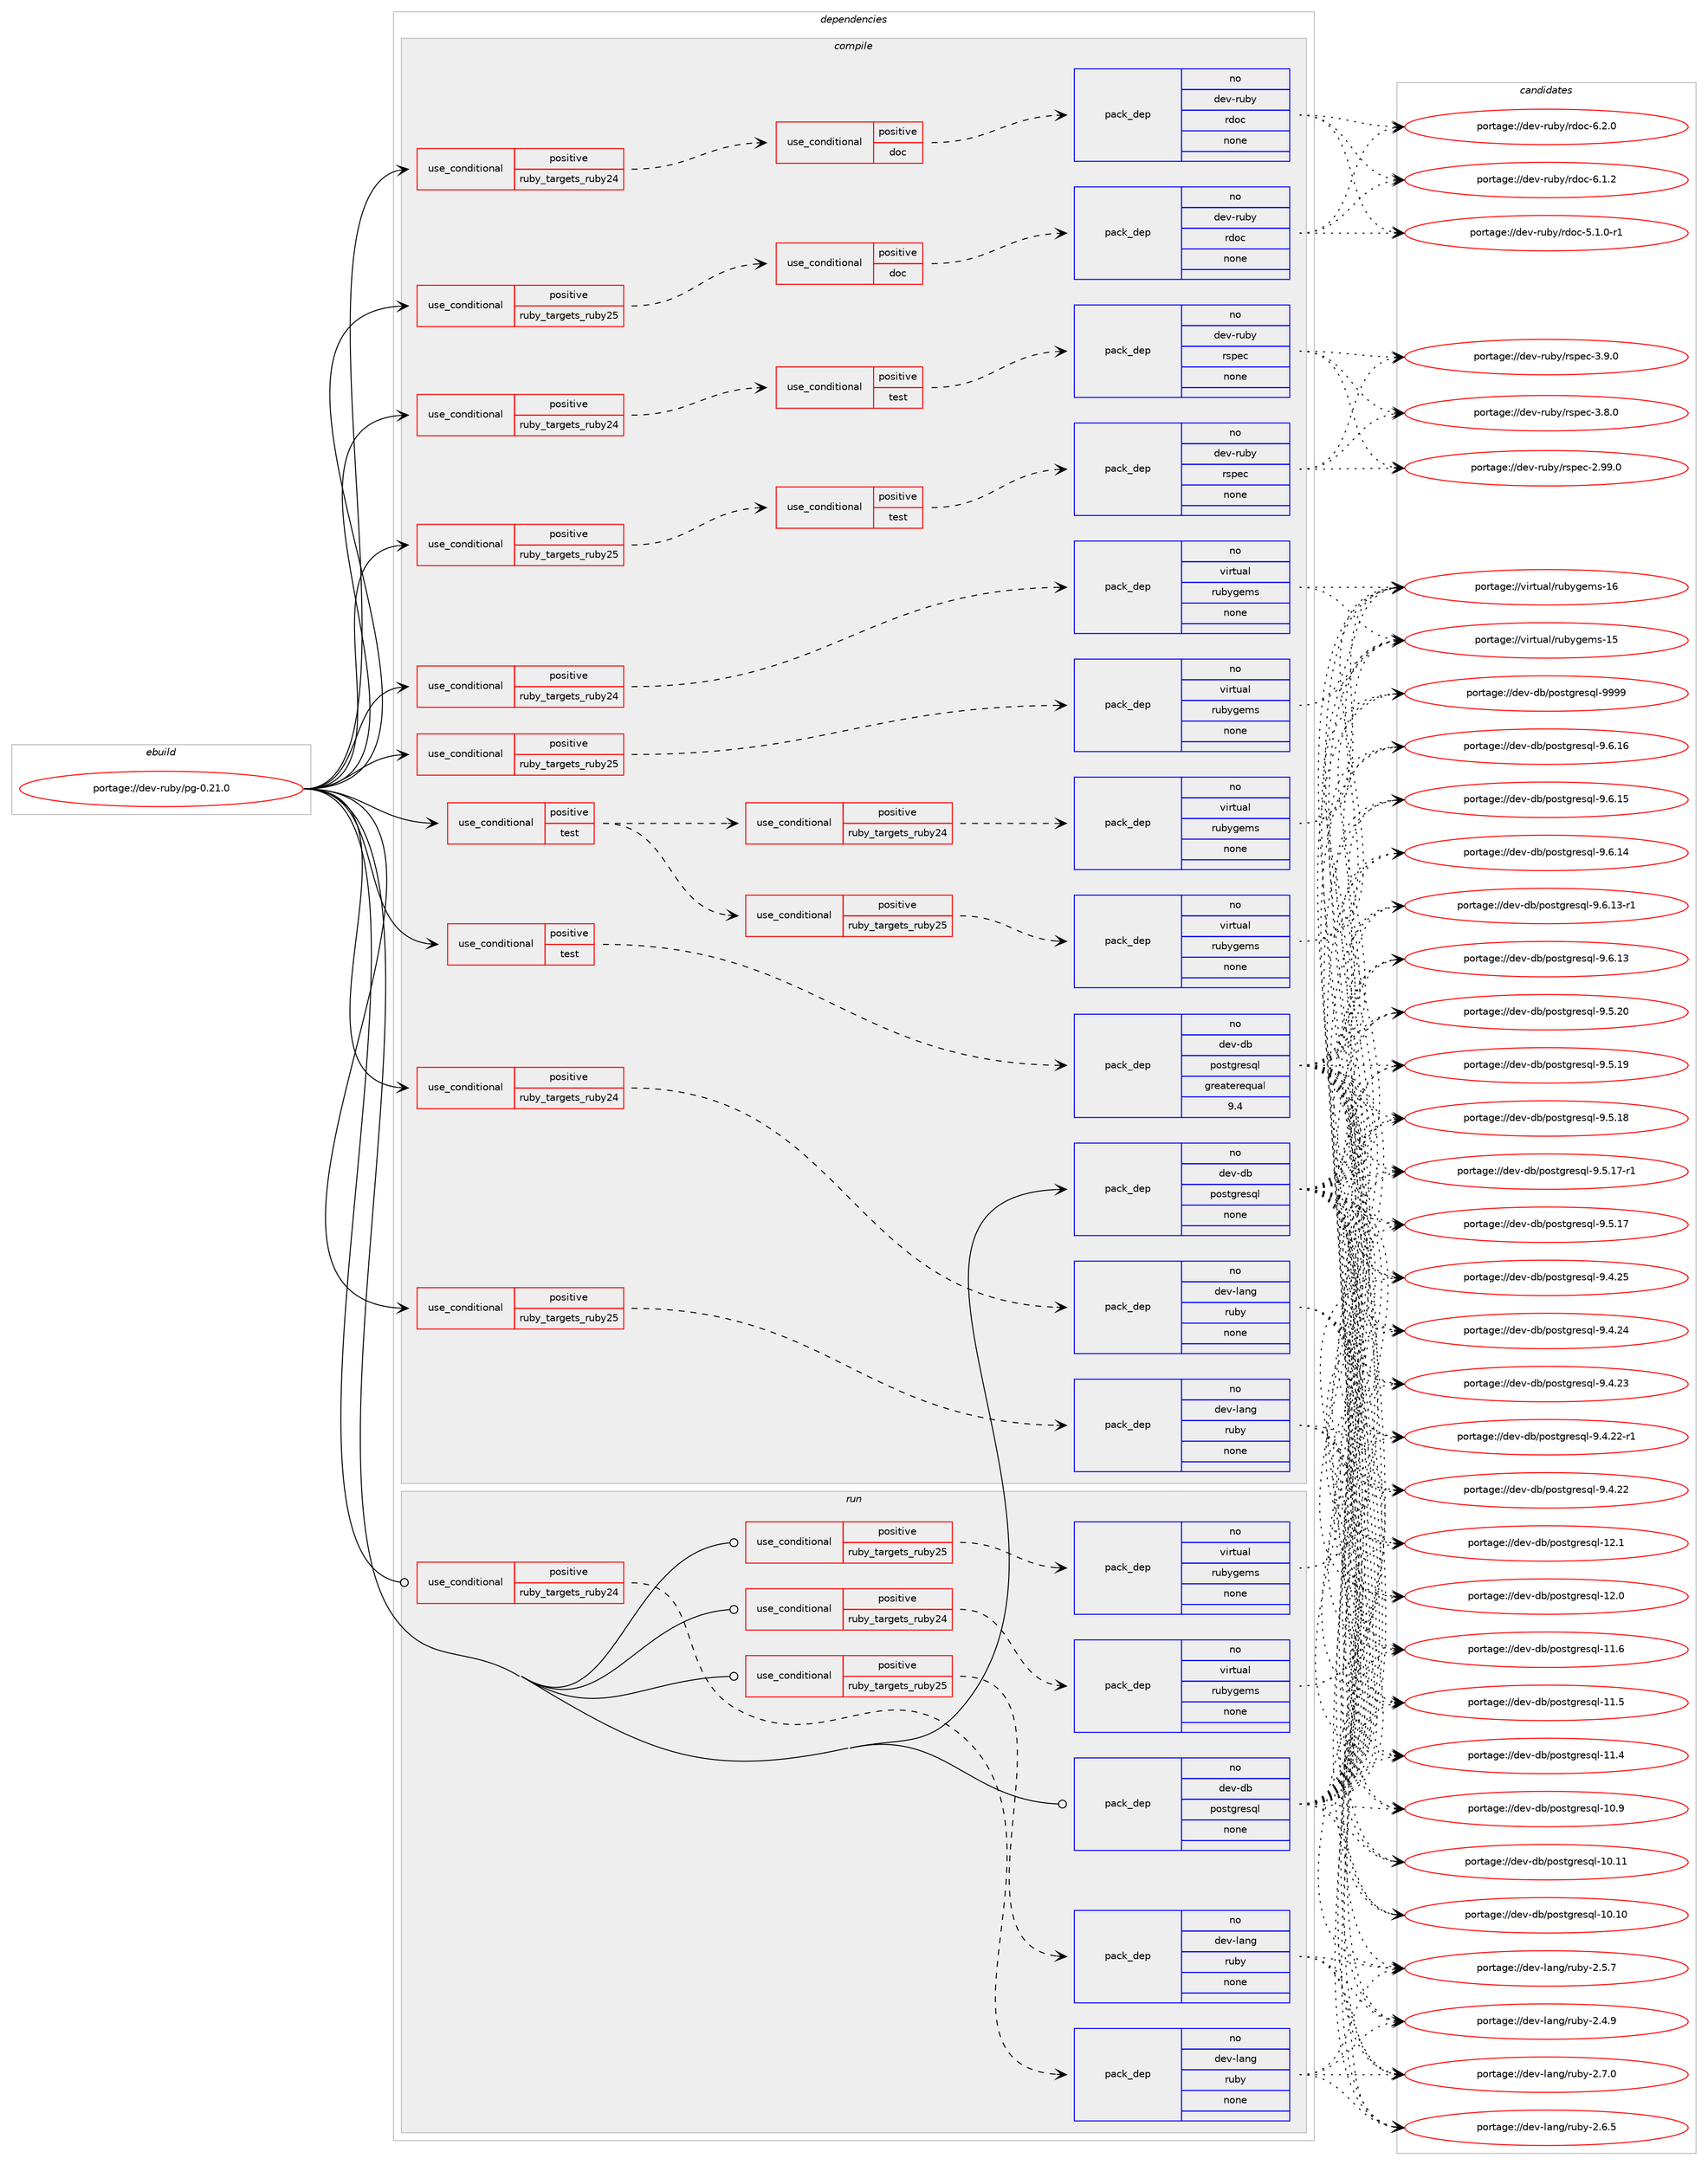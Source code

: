digraph prolog {

# *************
# Graph options
# *************

newrank=true;
concentrate=true;
compound=true;
graph [rankdir=LR,fontname=Helvetica,fontsize=10,ranksep=1.5];#, ranksep=2.5, nodesep=0.2];
edge  [arrowhead=vee];
node  [fontname=Helvetica,fontsize=10];

# **********
# The ebuild
# **********

subgraph cluster_leftcol {
color=gray;
rank=same;
label=<<i>ebuild</i>>;
id [label="portage://dev-ruby/pg-0.21.0", color=red, width=4, href="../dev-ruby/pg-0.21.0.svg"];
}

# ****************
# The dependencies
# ****************

subgraph cluster_midcol {
color=gray;
label=<<i>dependencies</i>>;
subgraph cluster_compile {
fillcolor="#eeeeee";
style=filled;
label=<<i>compile</i>>;
subgraph cond78578 {
dependency339130 [label=<<TABLE BORDER="0" CELLBORDER="1" CELLSPACING="0" CELLPADDING="4"><TR><TD ROWSPAN="3" CELLPADDING="10">use_conditional</TD></TR><TR><TD>positive</TD></TR><TR><TD>ruby_targets_ruby24</TD></TR></TABLE>>, shape=none, color=red];
subgraph cond78579 {
dependency339131 [label=<<TABLE BORDER="0" CELLBORDER="1" CELLSPACING="0" CELLPADDING="4"><TR><TD ROWSPAN="3" CELLPADDING="10">use_conditional</TD></TR><TR><TD>positive</TD></TR><TR><TD>doc</TD></TR></TABLE>>, shape=none, color=red];
subgraph pack255805 {
dependency339132 [label=<<TABLE BORDER="0" CELLBORDER="1" CELLSPACING="0" CELLPADDING="4" WIDTH="220"><TR><TD ROWSPAN="6" CELLPADDING="30">pack_dep</TD></TR><TR><TD WIDTH="110">no</TD></TR><TR><TD>dev-ruby</TD></TR><TR><TD>rdoc</TD></TR><TR><TD>none</TD></TR><TR><TD></TD></TR></TABLE>>, shape=none, color=blue];
}
dependency339131:e -> dependency339132:w [weight=20,style="dashed",arrowhead="vee"];
}
dependency339130:e -> dependency339131:w [weight=20,style="dashed",arrowhead="vee"];
}
id:e -> dependency339130:w [weight=20,style="solid",arrowhead="vee"];
subgraph cond78580 {
dependency339133 [label=<<TABLE BORDER="0" CELLBORDER="1" CELLSPACING="0" CELLPADDING="4"><TR><TD ROWSPAN="3" CELLPADDING="10">use_conditional</TD></TR><TR><TD>positive</TD></TR><TR><TD>ruby_targets_ruby24</TD></TR></TABLE>>, shape=none, color=red];
subgraph cond78581 {
dependency339134 [label=<<TABLE BORDER="0" CELLBORDER="1" CELLSPACING="0" CELLPADDING="4"><TR><TD ROWSPAN="3" CELLPADDING="10">use_conditional</TD></TR><TR><TD>positive</TD></TR><TR><TD>test</TD></TR></TABLE>>, shape=none, color=red];
subgraph pack255806 {
dependency339135 [label=<<TABLE BORDER="0" CELLBORDER="1" CELLSPACING="0" CELLPADDING="4" WIDTH="220"><TR><TD ROWSPAN="6" CELLPADDING="30">pack_dep</TD></TR><TR><TD WIDTH="110">no</TD></TR><TR><TD>dev-ruby</TD></TR><TR><TD>rspec</TD></TR><TR><TD>none</TD></TR><TR><TD></TD></TR></TABLE>>, shape=none, color=blue];
}
dependency339134:e -> dependency339135:w [weight=20,style="dashed",arrowhead="vee"];
}
dependency339133:e -> dependency339134:w [weight=20,style="dashed",arrowhead="vee"];
}
id:e -> dependency339133:w [weight=20,style="solid",arrowhead="vee"];
subgraph cond78582 {
dependency339136 [label=<<TABLE BORDER="0" CELLBORDER="1" CELLSPACING="0" CELLPADDING="4"><TR><TD ROWSPAN="3" CELLPADDING="10">use_conditional</TD></TR><TR><TD>positive</TD></TR><TR><TD>ruby_targets_ruby24</TD></TR></TABLE>>, shape=none, color=red];
subgraph pack255807 {
dependency339137 [label=<<TABLE BORDER="0" CELLBORDER="1" CELLSPACING="0" CELLPADDING="4" WIDTH="220"><TR><TD ROWSPAN="6" CELLPADDING="30">pack_dep</TD></TR><TR><TD WIDTH="110">no</TD></TR><TR><TD>dev-lang</TD></TR><TR><TD>ruby</TD></TR><TR><TD>none</TD></TR><TR><TD></TD></TR></TABLE>>, shape=none, color=blue];
}
dependency339136:e -> dependency339137:w [weight=20,style="dashed",arrowhead="vee"];
}
id:e -> dependency339136:w [weight=20,style="solid",arrowhead="vee"];
subgraph cond78583 {
dependency339138 [label=<<TABLE BORDER="0" CELLBORDER="1" CELLSPACING="0" CELLPADDING="4"><TR><TD ROWSPAN="3" CELLPADDING="10">use_conditional</TD></TR><TR><TD>positive</TD></TR><TR><TD>ruby_targets_ruby24</TD></TR></TABLE>>, shape=none, color=red];
subgraph pack255808 {
dependency339139 [label=<<TABLE BORDER="0" CELLBORDER="1" CELLSPACING="0" CELLPADDING="4" WIDTH="220"><TR><TD ROWSPAN="6" CELLPADDING="30">pack_dep</TD></TR><TR><TD WIDTH="110">no</TD></TR><TR><TD>virtual</TD></TR><TR><TD>rubygems</TD></TR><TR><TD>none</TD></TR><TR><TD></TD></TR></TABLE>>, shape=none, color=blue];
}
dependency339138:e -> dependency339139:w [weight=20,style="dashed",arrowhead="vee"];
}
id:e -> dependency339138:w [weight=20,style="solid",arrowhead="vee"];
subgraph cond78584 {
dependency339140 [label=<<TABLE BORDER="0" CELLBORDER="1" CELLSPACING="0" CELLPADDING="4"><TR><TD ROWSPAN="3" CELLPADDING="10">use_conditional</TD></TR><TR><TD>positive</TD></TR><TR><TD>ruby_targets_ruby25</TD></TR></TABLE>>, shape=none, color=red];
subgraph cond78585 {
dependency339141 [label=<<TABLE BORDER="0" CELLBORDER="1" CELLSPACING="0" CELLPADDING="4"><TR><TD ROWSPAN="3" CELLPADDING="10">use_conditional</TD></TR><TR><TD>positive</TD></TR><TR><TD>doc</TD></TR></TABLE>>, shape=none, color=red];
subgraph pack255809 {
dependency339142 [label=<<TABLE BORDER="0" CELLBORDER="1" CELLSPACING="0" CELLPADDING="4" WIDTH="220"><TR><TD ROWSPAN="6" CELLPADDING="30">pack_dep</TD></TR><TR><TD WIDTH="110">no</TD></TR><TR><TD>dev-ruby</TD></TR><TR><TD>rdoc</TD></TR><TR><TD>none</TD></TR><TR><TD></TD></TR></TABLE>>, shape=none, color=blue];
}
dependency339141:e -> dependency339142:w [weight=20,style="dashed",arrowhead="vee"];
}
dependency339140:e -> dependency339141:w [weight=20,style="dashed",arrowhead="vee"];
}
id:e -> dependency339140:w [weight=20,style="solid",arrowhead="vee"];
subgraph cond78586 {
dependency339143 [label=<<TABLE BORDER="0" CELLBORDER="1" CELLSPACING="0" CELLPADDING="4"><TR><TD ROWSPAN="3" CELLPADDING="10">use_conditional</TD></TR><TR><TD>positive</TD></TR><TR><TD>ruby_targets_ruby25</TD></TR></TABLE>>, shape=none, color=red];
subgraph cond78587 {
dependency339144 [label=<<TABLE BORDER="0" CELLBORDER="1" CELLSPACING="0" CELLPADDING="4"><TR><TD ROWSPAN="3" CELLPADDING="10">use_conditional</TD></TR><TR><TD>positive</TD></TR><TR><TD>test</TD></TR></TABLE>>, shape=none, color=red];
subgraph pack255810 {
dependency339145 [label=<<TABLE BORDER="0" CELLBORDER="1" CELLSPACING="0" CELLPADDING="4" WIDTH="220"><TR><TD ROWSPAN="6" CELLPADDING="30">pack_dep</TD></TR><TR><TD WIDTH="110">no</TD></TR><TR><TD>dev-ruby</TD></TR><TR><TD>rspec</TD></TR><TR><TD>none</TD></TR><TR><TD></TD></TR></TABLE>>, shape=none, color=blue];
}
dependency339144:e -> dependency339145:w [weight=20,style="dashed",arrowhead="vee"];
}
dependency339143:e -> dependency339144:w [weight=20,style="dashed",arrowhead="vee"];
}
id:e -> dependency339143:w [weight=20,style="solid",arrowhead="vee"];
subgraph cond78588 {
dependency339146 [label=<<TABLE BORDER="0" CELLBORDER="1" CELLSPACING="0" CELLPADDING="4"><TR><TD ROWSPAN="3" CELLPADDING="10">use_conditional</TD></TR><TR><TD>positive</TD></TR><TR><TD>ruby_targets_ruby25</TD></TR></TABLE>>, shape=none, color=red];
subgraph pack255811 {
dependency339147 [label=<<TABLE BORDER="0" CELLBORDER="1" CELLSPACING="0" CELLPADDING="4" WIDTH="220"><TR><TD ROWSPAN="6" CELLPADDING="30">pack_dep</TD></TR><TR><TD WIDTH="110">no</TD></TR><TR><TD>dev-lang</TD></TR><TR><TD>ruby</TD></TR><TR><TD>none</TD></TR><TR><TD></TD></TR></TABLE>>, shape=none, color=blue];
}
dependency339146:e -> dependency339147:w [weight=20,style="dashed",arrowhead="vee"];
}
id:e -> dependency339146:w [weight=20,style="solid",arrowhead="vee"];
subgraph cond78589 {
dependency339148 [label=<<TABLE BORDER="0" CELLBORDER="1" CELLSPACING="0" CELLPADDING="4"><TR><TD ROWSPAN="3" CELLPADDING="10">use_conditional</TD></TR><TR><TD>positive</TD></TR><TR><TD>ruby_targets_ruby25</TD></TR></TABLE>>, shape=none, color=red];
subgraph pack255812 {
dependency339149 [label=<<TABLE BORDER="0" CELLBORDER="1" CELLSPACING="0" CELLPADDING="4" WIDTH="220"><TR><TD ROWSPAN="6" CELLPADDING="30">pack_dep</TD></TR><TR><TD WIDTH="110">no</TD></TR><TR><TD>virtual</TD></TR><TR><TD>rubygems</TD></TR><TR><TD>none</TD></TR><TR><TD></TD></TR></TABLE>>, shape=none, color=blue];
}
dependency339148:e -> dependency339149:w [weight=20,style="dashed",arrowhead="vee"];
}
id:e -> dependency339148:w [weight=20,style="solid",arrowhead="vee"];
subgraph cond78590 {
dependency339150 [label=<<TABLE BORDER="0" CELLBORDER="1" CELLSPACING="0" CELLPADDING="4"><TR><TD ROWSPAN="3" CELLPADDING="10">use_conditional</TD></TR><TR><TD>positive</TD></TR><TR><TD>test</TD></TR></TABLE>>, shape=none, color=red];
subgraph cond78591 {
dependency339151 [label=<<TABLE BORDER="0" CELLBORDER="1" CELLSPACING="0" CELLPADDING="4"><TR><TD ROWSPAN="3" CELLPADDING="10">use_conditional</TD></TR><TR><TD>positive</TD></TR><TR><TD>ruby_targets_ruby24</TD></TR></TABLE>>, shape=none, color=red];
subgraph pack255813 {
dependency339152 [label=<<TABLE BORDER="0" CELLBORDER="1" CELLSPACING="0" CELLPADDING="4" WIDTH="220"><TR><TD ROWSPAN="6" CELLPADDING="30">pack_dep</TD></TR><TR><TD WIDTH="110">no</TD></TR><TR><TD>virtual</TD></TR><TR><TD>rubygems</TD></TR><TR><TD>none</TD></TR><TR><TD></TD></TR></TABLE>>, shape=none, color=blue];
}
dependency339151:e -> dependency339152:w [weight=20,style="dashed",arrowhead="vee"];
}
dependency339150:e -> dependency339151:w [weight=20,style="dashed",arrowhead="vee"];
subgraph cond78592 {
dependency339153 [label=<<TABLE BORDER="0" CELLBORDER="1" CELLSPACING="0" CELLPADDING="4"><TR><TD ROWSPAN="3" CELLPADDING="10">use_conditional</TD></TR><TR><TD>positive</TD></TR><TR><TD>ruby_targets_ruby25</TD></TR></TABLE>>, shape=none, color=red];
subgraph pack255814 {
dependency339154 [label=<<TABLE BORDER="0" CELLBORDER="1" CELLSPACING="0" CELLPADDING="4" WIDTH="220"><TR><TD ROWSPAN="6" CELLPADDING="30">pack_dep</TD></TR><TR><TD WIDTH="110">no</TD></TR><TR><TD>virtual</TD></TR><TR><TD>rubygems</TD></TR><TR><TD>none</TD></TR><TR><TD></TD></TR></TABLE>>, shape=none, color=blue];
}
dependency339153:e -> dependency339154:w [weight=20,style="dashed",arrowhead="vee"];
}
dependency339150:e -> dependency339153:w [weight=20,style="dashed",arrowhead="vee"];
}
id:e -> dependency339150:w [weight=20,style="solid",arrowhead="vee"];
subgraph cond78593 {
dependency339155 [label=<<TABLE BORDER="0" CELLBORDER="1" CELLSPACING="0" CELLPADDING="4"><TR><TD ROWSPAN="3" CELLPADDING="10">use_conditional</TD></TR><TR><TD>positive</TD></TR><TR><TD>test</TD></TR></TABLE>>, shape=none, color=red];
subgraph pack255815 {
dependency339156 [label=<<TABLE BORDER="0" CELLBORDER="1" CELLSPACING="0" CELLPADDING="4" WIDTH="220"><TR><TD ROWSPAN="6" CELLPADDING="30">pack_dep</TD></TR><TR><TD WIDTH="110">no</TD></TR><TR><TD>dev-db</TD></TR><TR><TD>postgresql</TD></TR><TR><TD>greaterequal</TD></TR><TR><TD>9.4</TD></TR></TABLE>>, shape=none, color=blue];
}
dependency339155:e -> dependency339156:w [weight=20,style="dashed",arrowhead="vee"];
}
id:e -> dependency339155:w [weight=20,style="solid",arrowhead="vee"];
subgraph pack255816 {
dependency339157 [label=<<TABLE BORDER="0" CELLBORDER="1" CELLSPACING="0" CELLPADDING="4" WIDTH="220"><TR><TD ROWSPAN="6" CELLPADDING="30">pack_dep</TD></TR><TR><TD WIDTH="110">no</TD></TR><TR><TD>dev-db</TD></TR><TR><TD>postgresql</TD></TR><TR><TD>none</TD></TR><TR><TD></TD></TR></TABLE>>, shape=none, color=blue];
}
id:e -> dependency339157:w [weight=20,style="solid",arrowhead="vee"];
}
subgraph cluster_compileandrun {
fillcolor="#eeeeee";
style=filled;
label=<<i>compile and run</i>>;
}
subgraph cluster_run {
fillcolor="#eeeeee";
style=filled;
label=<<i>run</i>>;
subgraph cond78594 {
dependency339158 [label=<<TABLE BORDER="0" CELLBORDER="1" CELLSPACING="0" CELLPADDING="4"><TR><TD ROWSPAN="3" CELLPADDING="10">use_conditional</TD></TR><TR><TD>positive</TD></TR><TR><TD>ruby_targets_ruby24</TD></TR></TABLE>>, shape=none, color=red];
subgraph pack255817 {
dependency339159 [label=<<TABLE BORDER="0" CELLBORDER="1" CELLSPACING="0" CELLPADDING="4" WIDTH="220"><TR><TD ROWSPAN="6" CELLPADDING="30">pack_dep</TD></TR><TR><TD WIDTH="110">no</TD></TR><TR><TD>dev-lang</TD></TR><TR><TD>ruby</TD></TR><TR><TD>none</TD></TR><TR><TD></TD></TR></TABLE>>, shape=none, color=blue];
}
dependency339158:e -> dependency339159:w [weight=20,style="dashed",arrowhead="vee"];
}
id:e -> dependency339158:w [weight=20,style="solid",arrowhead="odot"];
subgraph cond78595 {
dependency339160 [label=<<TABLE BORDER="0" CELLBORDER="1" CELLSPACING="0" CELLPADDING="4"><TR><TD ROWSPAN="3" CELLPADDING="10">use_conditional</TD></TR><TR><TD>positive</TD></TR><TR><TD>ruby_targets_ruby24</TD></TR></TABLE>>, shape=none, color=red];
subgraph pack255818 {
dependency339161 [label=<<TABLE BORDER="0" CELLBORDER="1" CELLSPACING="0" CELLPADDING="4" WIDTH="220"><TR><TD ROWSPAN="6" CELLPADDING="30">pack_dep</TD></TR><TR><TD WIDTH="110">no</TD></TR><TR><TD>virtual</TD></TR><TR><TD>rubygems</TD></TR><TR><TD>none</TD></TR><TR><TD></TD></TR></TABLE>>, shape=none, color=blue];
}
dependency339160:e -> dependency339161:w [weight=20,style="dashed",arrowhead="vee"];
}
id:e -> dependency339160:w [weight=20,style="solid",arrowhead="odot"];
subgraph cond78596 {
dependency339162 [label=<<TABLE BORDER="0" CELLBORDER="1" CELLSPACING="0" CELLPADDING="4"><TR><TD ROWSPAN="3" CELLPADDING="10">use_conditional</TD></TR><TR><TD>positive</TD></TR><TR><TD>ruby_targets_ruby25</TD></TR></TABLE>>, shape=none, color=red];
subgraph pack255819 {
dependency339163 [label=<<TABLE BORDER="0" CELLBORDER="1" CELLSPACING="0" CELLPADDING="4" WIDTH="220"><TR><TD ROWSPAN="6" CELLPADDING="30">pack_dep</TD></TR><TR><TD WIDTH="110">no</TD></TR><TR><TD>dev-lang</TD></TR><TR><TD>ruby</TD></TR><TR><TD>none</TD></TR><TR><TD></TD></TR></TABLE>>, shape=none, color=blue];
}
dependency339162:e -> dependency339163:w [weight=20,style="dashed",arrowhead="vee"];
}
id:e -> dependency339162:w [weight=20,style="solid",arrowhead="odot"];
subgraph cond78597 {
dependency339164 [label=<<TABLE BORDER="0" CELLBORDER="1" CELLSPACING="0" CELLPADDING="4"><TR><TD ROWSPAN="3" CELLPADDING="10">use_conditional</TD></TR><TR><TD>positive</TD></TR><TR><TD>ruby_targets_ruby25</TD></TR></TABLE>>, shape=none, color=red];
subgraph pack255820 {
dependency339165 [label=<<TABLE BORDER="0" CELLBORDER="1" CELLSPACING="0" CELLPADDING="4" WIDTH="220"><TR><TD ROWSPAN="6" CELLPADDING="30">pack_dep</TD></TR><TR><TD WIDTH="110">no</TD></TR><TR><TD>virtual</TD></TR><TR><TD>rubygems</TD></TR><TR><TD>none</TD></TR><TR><TD></TD></TR></TABLE>>, shape=none, color=blue];
}
dependency339164:e -> dependency339165:w [weight=20,style="dashed",arrowhead="vee"];
}
id:e -> dependency339164:w [weight=20,style="solid",arrowhead="odot"];
subgraph pack255821 {
dependency339166 [label=<<TABLE BORDER="0" CELLBORDER="1" CELLSPACING="0" CELLPADDING="4" WIDTH="220"><TR><TD ROWSPAN="6" CELLPADDING="30">pack_dep</TD></TR><TR><TD WIDTH="110">no</TD></TR><TR><TD>dev-db</TD></TR><TR><TD>postgresql</TD></TR><TR><TD>none</TD></TR><TR><TD></TD></TR></TABLE>>, shape=none, color=blue];
}
id:e -> dependency339166:w [weight=20,style="solid",arrowhead="odot"];
}
}

# **************
# The candidates
# **************

subgraph cluster_choices {
rank=same;
color=gray;
label=<<i>candidates</i>>;

subgraph choice255805 {
color=black;
nodesep=1;
choice10010111845114117981214711410011199455446504648 [label="portage://dev-ruby/rdoc-6.2.0", color=red, width=4,href="../dev-ruby/rdoc-6.2.0.svg"];
choice10010111845114117981214711410011199455446494650 [label="portage://dev-ruby/rdoc-6.1.2", color=red, width=4,href="../dev-ruby/rdoc-6.1.2.svg"];
choice100101118451141179812147114100111994553464946484511449 [label="portage://dev-ruby/rdoc-5.1.0-r1", color=red, width=4,href="../dev-ruby/rdoc-5.1.0-r1.svg"];
dependency339132:e -> choice10010111845114117981214711410011199455446504648:w [style=dotted,weight="100"];
dependency339132:e -> choice10010111845114117981214711410011199455446494650:w [style=dotted,weight="100"];
dependency339132:e -> choice100101118451141179812147114100111994553464946484511449:w [style=dotted,weight="100"];
}
subgraph choice255806 {
color=black;
nodesep=1;
choice10010111845114117981214711411511210199455146574648 [label="portage://dev-ruby/rspec-3.9.0", color=red, width=4,href="../dev-ruby/rspec-3.9.0.svg"];
choice10010111845114117981214711411511210199455146564648 [label="portage://dev-ruby/rspec-3.8.0", color=red, width=4,href="../dev-ruby/rspec-3.8.0.svg"];
choice1001011184511411798121471141151121019945504657574648 [label="portage://dev-ruby/rspec-2.99.0", color=red, width=4,href="../dev-ruby/rspec-2.99.0.svg"];
dependency339135:e -> choice10010111845114117981214711411511210199455146574648:w [style=dotted,weight="100"];
dependency339135:e -> choice10010111845114117981214711411511210199455146564648:w [style=dotted,weight="100"];
dependency339135:e -> choice1001011184511411798121471141151121019945504657574648:w [style=dotted,weight="100"];
}
subgraph choice255807 {
color=black;
nodesep=1;
choice10010111845108971101034711411798121455046554648 [label="portage://dev-lang/ruby-2.7.0", color=red, width=4,href="../dev-lang/ruby-2.7.0.svg"];
choice10010111845108971101034711411798121455046544653 [label="portage://dev-lang/ruby-2.6.5", color=red, width=4,href="../dev-lang/ruby-2.6.5.svg"];
choice10010111845108971101034711411798121455046534655 [label="portage://dev-lang/ruby-2.5.7", color=red, width=4,href="../dev-lang/ruby-2.5.7.svg"];
choice10010111845108971101034711411798121455046524657 [label="portage://dev-lang/ruby-2.4.9", color=red, width=4,href="../dev-lang/ruby-2.4.9.svg"];
dependency339137:e -> choice10010111845108971101034711411798121455046554648:w [style=dotted,weight="100"];
dependency339137:e -> choice10010111845108971101034711411798121455046544653:w [style=dotted,weight="100"];
dependency339137:e -> choice10010111845108971101034711411798121455046534655:w [style=dotted,weight="100"];
dependency339137:e -> choice10010111845108971101034711411798121455046524657:w [style=dotted,weight="100"];
}
subgraph choice255808 {
color=black;
nodesep=1;
choice118105114116117971084711411798121103101109115454954 [label="portage://virtual/rubygems-16", color=red, width=4,href="../virtual/rubygems-16.svg"];
choice118105114116117971084711411798121103101109115454953 [label="portage://virtual/rubygems-15", color=red, width=4,href="../virtual/rubygems-15.svg"];
dependency339139:e -> choice118105114116117971084711411798121103101109115454954:w [style=dotted,weight="100"];
dependency339139:e -> choice118105114116117971084711411798121103101109115454953:w [style=dotted,weight="100"];
}
subgraph choice255809 {
color=black;
nodesep=1;
choice10010111845114117981214711410011199455446504648 [label="portage://dev-ruby/rdoc-6.2.0", color=red, width=4,href="../dev-ruby/rdoc-6.2.0.svg"];
choice10010111845114117981214711410011199455446494650 [label="portage://dev-ruby/rdoc-6.1.2", color=red, width=4,href="../dev-ruby/rdoc-6.1.2.svg"];
choice100101118451141179812147114100111994553464946484511449 [label="portage://dev-ruby/rdoc-5.1.0-r1", color=red, width=4,href="../dev-ruby/rdoc-5.1.0-r1.svg"];
dependency339142:e -> choice10010111845114117981214711410011199455446504648:w [style=dotted,weight="100"];
dependency339142:e -> choice10010111845114117981214711410011199455446494650:w [style=dotted,weight="100"];
dependency339142:e -> choice100101118451141179812147114100111994553464946484511449:w [style=dotted,weight="100"];
}
subgraph choice255810 {
color=black;
nodesep=1;
choice10010111845114117981214711411511210199455146574648 [label="portage://dev-ruby/rspec-3.9.0", color=red, width=4,href="../dev-ruby/rspec-3.9.0.svg"];
choice10010111845114117981214711411511210199455146564648 [label="portage://dev-ruby/rspec-3.8.0", color=red, width=4,href="../dev-ruby/rspec-3.8.0.svg"];
choice1001011184511411798121471141151121019945504657574648 [label="portage://dev-ruby/rspec-2.99.0", color=red, width=4,href="../dev-ruby/rspec-2.99.0.svg"];
dependency339145:e -> choice10010111845114117981214711411511210199455146574648:w [style=dotted,weight="100"];
dependency339145:e -> choice10010111845114117981214711411511210199455146564648:w [style=dotted,weight="100"];
dependency339145:e -> choice1001011184511411798121471141151121019945504657574648:w [style=dotted,weight="100"];
}
subgraph choice255811 {
color=black;
nodesep=1;
choice10010111845108971101034711411798121455046554648 [label="portage://dev-lang/ruby-2.7.0", color=red, width=4,href="../dev-lang/ruby-2.7.0.svg"];
choice10010111845108971101034711411798121455046544653 [label="portage://dev-lang/ruby-2.6.5", color=red, width=4,href="../dev-lang/ruby-2.6.5.svg"];
choice10010111845108971101034711411798121455046534655 [label="portage://dev-lang/ruby-2.5.7", color=red, width=4,href="../dev-lang/ruby-2.5.7.svg"];
choice10010111845108971101034711411798121455046524657 [label="portage://dev-lang/ruby-2.4.9", color=red, width=4,href="../dev-lang/ruby-2.4.9.svg"];
dependency339147:e -> choice10010111845108971101034711411798121455046554648:w [style=dotted,weight="100"];
dependency339147:e -> choice10010111845108971101034711411798121455046544653:w [style=dotted,weight="100"];
dependency339147:e -> choice10010111845108971101034711411798121455046534655:w [style=dotted,weight="100"];
dependency339147:e -> choice10010111845108971101034711411798121455046524657:w [style=dotted,weight="100"];
}
subgraph choice255812 {
color=black;
nodesep=1;
choice118105114116117971084711411798121103101109115454954 [label="portage://virtual/rubygems-16", color=red, width=4,href="../virtual/rubygems-16.svg"];
choice118105114116117971084711411798121103101109115454953 [label="portage://virtual/rubygems-15", color=red, width=4,href="../virtual/rubygems-15.svg"];
dependency339149:e -> choice118105114116117971084711411798121103101109115454954:w [style=dotted,weight="100"];
dependency339149:e -> choice118105114116117971084711411798121103101109115454953:w [style=dotted,weight="100"];
}
subgraph choice255813 {
color=black;
nodesep=1;
choice118105114116117971084711411798121103101109115454954 [label="portage://virtual/rubygems-16", color=red, width=4,href="../virtual/rubygems-16.svg"];
choice118105114116117971084711411798121103101109115454953 [label="portage://virtual/rubygems-15", color=red, width=4,href="../virtual/rubygems-15.svg"];
dependency339152:e -> choice118105114116117971084711411798121103101109115454954:w [style=dotted,weight="100"];
dependency339152:e -> choice118105114116117971084711411798121103101109115454953:w [style=dotted,weight="100"];
}
subgraph choice255814 {
color=black;
nodesep=1;
choice118105114116117971084711411798121103101109115454954 [label="portage://virtual/rubygems-16", color=red, width=4,href="../virtual/rubygems-16.svg"];
choice118105114116117971084711411798121103101109115454953 [label="portage://virtual/rubygems-15", color=red, width=4,href="../virtual/rubygems-15.svg"];
dependency339154:e -> choice118105114116117971084711411798121103101109115454954:w [style=dotted,weight="100"];
dependency339154:e -> choice118105114116117971084711411798121103101109115454953:w [style=dotted,weight="100"];
}
subgraph choice255815 {
color=black;
nodesep=1;
choice1001011184510098471121111151161031141011151131084557575757 [label="portage://dev-db/postgresql-9999", color=red, width=4,href="../dev-db/postgresql-9999.svg"];
choice10010111845100984711211111511610311410111511310845574654464954 [label="portage://dev-db/postgresql-9.6.16", color=red, width=4,href="../dev-db/postgresql-9.6.16.svg"];
choice10010111845100984711211111511610311410111511310845574654464953 [label="portage://dev-db/postgresql-9.6.15", color=red, width=4,href="../dev-db/postgresql-9.6.15.svg"];
choice10010111845100984711211111511610311410111511310845574654464952 [label="portage://dev-db/postgresql-9.6.14", color=red, width=4,href="../dev-db/postgresql-9.6.14.svg"];
choice100101118451009847112111115116103114101115113108455746544649514511449 [label="portage://dev-db/postgresql-9.6.13-r1", color=red, width=4,href="../dev-db/postgresql-9.6.13-r1.svg"];
choice10010111845100984711211111511610311410111511310845574654464951 [label="portage://dev-db/postgresql-9.6.13", color=red, width=4,href="../dev-db/postgresql-9.6.13.svg"];
choice10010111845100984711211111511610311410111511310845574653465048 [label="portage://dev-db/postgresql-9.5.20", color=red, width=4,href="../dev-db/postgresql-9.5.20.svg"];
choice10010111845100984711211111511610311410111511310845574653464957 [label="portage://dev-db/postgresql-9.5.19", color=red, width=4,href="../dev-db/postgresql-9.5.19.svg"];
choice10010111845100984711211111511610311410111511310845574653464956 [label="portage://dev-db/postgresql-9.5.18", color=red, width=4,href="../dev-db/postgresql-9.5.18.svg"];
choice100101118451009847112111115116103114101115113108455746534649554511449 [label="portage://dev-db/postgresql-9.5.17-r1", color=red, width=4,href="../dev-db/postgresql-9.5.17-r1.svg"];
choice10010111845100984711211111511610311410111511310845574653464955 [label="portage://dev-db/postgresql-9.5.17", color=red, width=4,href="../dev-db/postgresql-9.5.17.svg"];
choice10010111845100984711211111511610311410111511310845574652465053 [label="portage://dev-db/postgresql-9.4.25", color=red, width=4,href="../dev-db/postgresql-9.4.25.svg"];
choice10010111845100984711211111511610311410111511310845574652465052 [label="portage://dev-db/postgresql-9.4.24", color=red, width=4,href="../dev-db/postgresql-9.4.24.svg"];
choice10010111845100984711211111511610311410111511310845574652465051 [label="portage://dev-db/postgresql-9.4.23", color=red, width=4,href="../dev-db/postgresql-9.4.23.svg"];
choice100101118451009847112111115116103114101115113108455746524650504511449 [label="portage://dev-db/postgresql-9.4.22-r1", color=red, width=4,href="../dev-db/postgresql-9.4.22-r1.svg"];
choice10010111845100984711211111511610311410111511310845574652465050 [label="portage://dev-db/postgresql-9.4.22", color=red, width=4,href="../dev-db/postgresql-9.4.22.svg"];
choice1001011184510098471121111151161031141011151131084549504649 [label="portage://dev-db/postgresql-12.1", color=red, width=4,href="../dev-db/postgresql-12.1.svg"];
choice1001011184510098471121111151161031141011151131084549504648 [label="portage://dev-db/postgresql-12.0", color=red, width=4,href="../dev-db/postgresql-12.0.svg"];
choice1001011184510098471121111151161031141011151131084549494654 [label="portage://dev-db/postgresql-11.6", color=red, width=4,href="../dev-db/postgresql-11.6.svg"];
choice1001011184510098471121111151161031141011151131084549494653 [label="portage://dev-db/postgresql-11.5", color=red, width=4,href="../dev-db/postgresql-11.5.svg"];
choice1001011184510098471121111151161031141011151131084549494652 [label="portage://dev-db/postgresql-11.4", color=red, width=4,href="../dev-db/postgresql-11.4.svg"];
choice1001011184510098471121111151161031141011151131084549484657 [label="portage://dev-db/postgresql-10.9", color=red, width=4,href="../dev-db/postgresql-10.9.svg"];
choice100101118451009847112111115116103114101115113108454948464949 [label="portage://dev-db/postgresql-10.11", color=red, width=4,href="../dev-db/postgresql-10.11.svg"];
choice100101118451009847112111115116103114101115113108454948464948 [label="portage://dev-db/postgresql-10.10", color=red, width=4,href="../dev-db/postgresql-10.10.svg"];
dependency339156:e -> choice1001011184510098471121111151161031141011151131084557575757:w [style=dotted,weight="100"];
dependency339156:e -> choice10010111845100984711211111511610311410111511310845574654464954:w [style=dotted,weight="100"];
dependency339156:e -> choice10010111845100984711211111511610311410111511310845574654464953:w [style=dotted,weight="100"];
dependency339156:e -> choice10010111845100984711211111511610311410111511310845574654464952:w [style=dotted,weight="100"];
dependency339156:e -> choice100101118451009847112111115116103114101115113108455746544649514511449:w [style=dotted,weight="100"];
dependency339156:e -> choice10010111845100984711211111511610311410111511310845574654464951:w [style=dotted,weight="100"];
dependency339156:e -> choice10010111845100984711211111511610311410111511310845574653465048:w [style=dotted,weight="100"];
dependency339156:e -> choice10010111845100984711211111511610311410111511310845574653464957:w [style=dotted,weight="100"];
dependency339156:e -> choice10010111845100984711211111511610311410111511310845574653464956:w [style=dotted,weight="100"];
dependency339156:e -> choice100101118451009847112111115116103114101115113108455746534649554511449:w [style=dotted,weight="100"];
dependency339156:e -> choice10010111845100984711211111511610311410111511310845574653464955:w [style=dotted,weight="100"];
dependency339156:e -> choice10010111845100984711211111511610311410111511310845574652465053:w [style=dotted,weight="100"];
dependency339156:e -> choice10010111845100984711211111511610311410111511310845574652465052:w [style=dotted,weight="100"];
dependency339156:e -> choice10010111845100984711211111511610311410111511310845574652465051:w [style=dotted,weight="100"];
dependency339156:e -> choice100101118451009847112111115116103114101115113108455746524650504511449:w [style=dotted,weight="100"];
dependency339156:e -> choice10010111845100984711211111511610311410111511310845574652465050:w [style=dotted,weight="100"];
dependency339156:e -> choice1001011184510098471121111151161031141011151131084549504649:w [style=dotted,weight="100"];
dependency339156:e -> choice1001011184510098471121111151161031141011151131084549504648:w [style=dotted,weight="100"];
dependency339156:e -> choice1001011184510098471121111151161031141011151131084549494654:w [style=dotted,weight="100"];
dependency339156:e -> choice1001011184510098471121111151161031141011151131084549494653:w [style=dotted,weight="100"];
dependency339156:e -> choice1001011184510098471121111151161031141011151131084549494652:w [style=dotted,weight="100"];
dependency339156:e -> choice1001011184510098471121111151161031141011151131084549484657:w [style=dotted,weight="100"];
dependency339156:e -> choice100101118451009847112111115116103114101115113108454948464949:w [style=dotted,weight="100"];
dependency339156:e -> choice100101118451009847112111115116103114101115113108454948464948:w [style=dotted,weight="100"];
}
subgraph choice255816 {
color=black;
nodesep=1;
choice1001011184510098471121111151161031141011151131084557575757 [label="portage://dev-db/postgresql-9999", color=red, width=4,href="../dev-db/postgresql-9999.svg"];
choice10010111845100984711211111511610311410111511310845574654464954 [label="portage://dev-db/postgresql-9.6.16", color=red, width=4,href="../dev-db/postgresql-9.6.16.svg"];
choice10010111845100984711211111511610311410111511310845574654464953 [label="portage://dev-db/postgresql-9.6.15", color=red, width=4,href="../dev-db/postgresql-9.6.15.svg"];
choice10010111845100984711211111511610311410111511310845574654464952 [label="portage://dev-db/postgresql-9.6.14", color=red, width=4,href="../dev-db/postgresql-9.6.14.svg"];
choice100101118451009847112111115116103114101115113108455746544649514511449 [label="portage://dev-db/postgresql-9.6.13-r1", color=red, width=4,href="../dev-db/postgresql-9.6.13-r1.svg"];
choice10010111845100984711211111511610311410111511310845574654464951 [label="portage://dev-db/postgresql-9.6.13", color=red, width=4,href="../dev-db/postgresql-9.6.13.svg"];
choice10010111845100984711211111511610311410111511310845574653465048 [label="portage://dev-db/postgresql-9.5.20", color=red, width=4,href="../dev-db/postgresql-9.5.20.svg"];
choice10010111845100984711211111511610311410111511310845574653464957 [label="portage://dev-db/postgresql-9.5.19", color=red, width=4,href="../dev-db/postgresql-9.5.19.svg"];
choice10010111845100984711211111511610311410111511310845574653464956 [label="portage://dev-db/postgresql-9.5.18", color=red, width=4,href="../dev-db/postgresql-9.5.18.svg"];
choice100101118451009847112111115116103114101115113108455746534649554511449 [label="portage://dev-db/postgresql-9.5.17-r1", color=red, width=4,href="../dev-db/postgresql-9.5.17-r1.svg"];
choice10010111845100984711211111511610311410111511310845574653464955 [label="portage://dev-db/postgresql-9.5.17", color=red, width=4,href="../dev-db/postgresql-9.5.17.svg"];
choice10010111845100984711211111511610311410111511310845574652465053 [label="portage://dev-db/postgresql-9.4.25", color=red, width=4,href="../dev-db/postgresql-9.4.25.svg"];
choice10010111845100984711211111511610311410111511310845574652465052 [label="portage://dev-db/postgresql-9.4.24", color=red, width=4,href="../dev-db/postgresql-9.4.24.svg"];
choice10010111845100984711211111511610311410111511310845574652465051 [label="portage://dev-db/postgresql-9.4.23", color=red, width=4,href="../dev-db/postgresql-9.4.23.svg"];
choice100101118451009847112111115116103114101115113108455746524650504511449 [label="portage://dev-db/postgresql-9.4.22-r1", color=red, width=4,href="../dev-db/postgresql-9.4.22-r1.svg"];
choice10010111845100984711211111511610311410111511310845574652465050 [label="portage://dev-db/postgresql-9.4.22", color=red, width=4,href="../dev-db/postgresql-9.4.22.svg"];
choice1001011184510098471121111151161031141011151131084549504649 [label="portage://dev-db/postgresql-12.1", color=red, width=4,href="../dev-db/postgresql-12.1.svg"];
choice1001011184510098471121111151161031141011151131084549504648 [label="portage://dev-db/postgresql-12.0", color=red, width=4,href="../dev-db/postgresql-12.0.svg"];
choice1001011184510098471121111151161031141011151131084549494654 [label="portage://dev-db/postgresql-11.6", color=red, width=4,href="../dev-db/postgresql-11.6.svg"];
choice1001011184510098471121111151161031141011151131084549494653 [label="portage://dev-db/postgresql-11.5", color=red, width=4,href="../dev-db/postgresql-11.5.svg"];
choice1001011184510098471121111151161031141011151131084549494652 [label="portage://dev-db/postgresql-11.4", color=red, width=4,href="../dev-db/postgresql-11.4.svg"];
choice1001011184510098471121111151161031141011151131084549484657 [label="portage://dev-db/postgresql-10.9", color=red, width=4,href="../dev-db/postgresql-10.9.svg"];
choice100101118451009847112111115116103114101115113108454948464949 [label="portage://dev-db/postgresql-10.11", color=red, width=4,href="../dev-db/postgresql-10.11.svg"];
choice100101118451009847112111115116103114101115113108454948464948 [label="portage://dev-db/postgresql-10.10", color=red, width=4,href="../dev-db/postgresql-10.10.svg"];
dependency339157:e -> choice1001011184510098471121111151161031141011151131084557575757:w [style=dotted,weight="100"];
dependency339157:e -> choice10010111845100984711211111511610311410111511310845574654464954:w [style=dotted,weight="100"];
dependency339157:e -> choice10010111845100984711211111511610311410111511310845574654464953:w [style=dotted,weight="100"];
dependency339157:e -> choice10010111845100984711211111511610311410111511310845574654464952:w [style=dotted,weight="100"];
dependency339157:e -> choice100101118451009847112111115116103114101115113108455746544649514511449:w [style=dotted,weight="100"];
dependency339157:e -> choice10010111845100984711211111511610311410111511310845574654464951:w [style=dotted,weight="100"];
dependency339157:e -> choice10010111845100984711211111511610311410111511310845574653465048:w [style=dotted,weight="100"];
dependency339157:e -> choice10010111845100984711211111511610311410111511310845574653464957:w [style=dotted,weight="100"];
dependency339157:e -> choice10010111845100984711211111511610311410111511310845574653464956:w [style=dotted,weight="100"];
dependency339157:e -> choice100101118451009847112111115116103114101115113108455746534649554511449:w [style=dotted,weight="100"];
dependency339157:e -> choice10010111845100984711211111511610311410111511310845574653464955:w [style=dotted,weight="100"];
dependency339157:e -> choice10010111845100984711211111511610311410111511310845574652465053:w [style=dotted,weight="100"];
dependency339157:e -> choice10010111845100984711211111511610311410111511310845574652465052:w [style=dotted,weight="100"];
dependency339157:e -> choice10010111845100984711211111511610311410111511310845574652465051:w [style=dotted,weight="100"];
dependency339157:e -> choice100101118451009847112111115116103114101115113108455746524650504511449:w [style=dotted,weight="100"];
dependency339157:e -> choice10010111845100984711211111511610311410111511310845574652465050:w [style=dotted,weight="100"];
dependency339157:e -> choice1001011184510098471121111151161031141011151131084549504649:w [style=dotted,weight="100"];
dependency339157:e -> choice1001011184510098471121111151161031141011151131084549504648:w [style=dotted,weight="100"];
dependency339157:e -> choice1001011184510098471121111151161031141011151131084549494654:w [style=dotted,weight="100"];
dependency339157:e -> choice1001011184510098471121111151161031141011151131084549494653:w [style=dotted,weight="100"];
dependency339157:e -> choice1001011184510098471121111151161031141011151131084549494652:w [style=dotted,weight="100"];
dependency339157:e -> choice1001011184510098471121111151161031141011151131084549484657:w [style=dotted,weight="100"];
dependency339157:e -> choice100101118451009847112111115116103114101115113108454948464949:w [style=dotted,weight="100"];
dependency339157:e -> choice100101118451009847112111115116103114101115113108454948464948:w [style=dotted,weight="100"];
}
subgraph choice255817 {
color=black;
nodesep=1;
choice10010111845108971101034711411798121455046554648 [label="portage://dev-lang/ruby-2.7.0", color=red, width=4,href="../dev-lang/ruby-2.7.0.svg"];
choice10010111845108971101034711411798121455046544653 [label="portage://dev-lang/ruby-2.6.5", color=red, width=4,href="../dev-lang/ruby-2.6.5.svg"];
choice10010111845108971101034711411798121455046534655 [label="portage://dev-lang/ruby-2.5.7", color=red, width=4,href="../dev-lang/ruby-2.5.7.svg"];
choice10010111845108971101034711411798121455046524657 [label="portage://dev-lang/ruby-2.4.9", color=red, width=4,href="../dev-lang/ruby-2.4.9.svg"];
dependency339159:e -> choice10010111845108971101034711411798121455046554648:w [style=dotted,weight="100"];
dependency339159:e -> choice10010111845108971101034711411798121455046544653:w [style=dotted,weight="100"];
dependency339159:e -> choice10010111845108971101034711411798121455046534655:w [style=dotted,weight="100"];
dependency339159:e -> choice10010111845108971101034711411798121455046524657:w [style=dotted,weight="100"];
}
subgraph choice255818 {
color=black;
nodesep=1;
choice118105114116117971084711411798121103101109115454954 [label="portage://virtual/rubygems-16", color=red, width=4,href="../virtual/rubygems-16.svg"];
choice118105114116117971084711411798121103101109115454953 [label="portage://virtual/rubygems-15", color=red, width=4,href="../virtual/rubygems-15.svg"];
dependency339161:e -> choice118105114116117971084711411798121103101109115454954:w [style=dotted,weight="100"];
dependency339161:e -> choice118105114116117971084711411798121103101109115454953:w [style=dotted,weight="100"];
}
subgraph choice255819 {
color=black;
nodesep=1;
choice10010111845108971101034711411798121455046554648 [label="portage://dev-lang/ruby-2.7.0", color=red, width=4,href="../dev-lang/ruby-2.7.0.svg"];
choice10010111845108971101034711411798121455046544653 [label="portage://dev-lang/ruby-2.6.5", color=red, width=4,href="../dev-lang/ruby-2.6.5.svg"];
choice10010111845108971101034711411798121455046534655 [label="portage://dev-lang/ruby-2.5.7", color=red, width=4,href="../dev-lang/ruby-2.5.7.svg"];
choice10010111845108971101034711411798121455046524657 [label="portage://dev-lang/ruby-2.4.9", color=red, width=4,href="../dev-lang/ruby-2.4.9.svg"];
dependency339163:e -> choice10010111845108971101034711411798121455046554648:w [style=dotted,weight="100"];
dependency339163:e -> choice10010111845108971101034711411798121455046544653:w [style=dotted,weight="100"];
dependency339163:e -> choice10010111845108971101034711411798121455046534655:w [style=dotted,weight="100"];
dependency339163:e -> choice10010111845108971101034711411798121455046524657:w [style=dotted,weight="100"];
}
subgraph choice255820 {
color=black;
nodesep=1;
choice118105114116117971084711411798121103101109115454954 [label="portage://virtual/rubygems-16", color=red, width=4,href="../virtual/rubygems-16.svg"];
choice118105114116117971084711411798121103101109115454953 [label="portage://virtual/rubygems-15", color=red, width=4,href="../virtual/rubygems-15.svg"];
dependency339165:e -> choice118105114116117971084711411798121103101109115454954:w [style=dotted,weight="100"];
dependency339165:e -> choice118105114116117971084711411798121103101109115454953:w [style=dotted,weight="100"];
}
subgraph choice255821 {
color=black;
nodesep=1;
choice1001011184510098471121111151161031141011151131084557575757 [label="portage://dev-db/postgresql-9999", color=red, width=4,href="../dev-db/postgresql-9999.svg"];
choice10010111845100984711211111511610311410111511310845574654464954 [label="portage://dev-db/postgresql-9.6.16", color=red, width=4,href="../dev-db/postgresql-9.6.16.svg"];
choice10010111845100984711211111511610311410111511310845574654464953 [label="portage://dev-db/postgresql-9.6.15", color=red, width=4,href="../dev-db/postgresql-9.6.15.svg"];
choice10010111845100984711211111511610311410111511310845574654464952 [label="portage://dev-db/postgresql-9.6.14", color=red, width=4,href="../dev-db/postgresql-9.6.14.svg"];
choice100101118451009847112111115116103114101115113108455746544649514511449 [label="portage://dev-db/postgresql-9.6.13-r1", color=red, width=4,href="../dev-db/postgresql-9.6.13-r1.svg"];
choice10010111845100984711211111511610311410111511310845574654464951 [label="portage://dev-db/postgresql-9.6.13", color=red, width=4,href="../dev-db/postgresql-9.6.13.svg"];
choice10010111845100984711211111511610311410111511310845574653465048 [label="portage://dev-db/postgresql-9.5.20", color=red, width=4,href="../dev-db/postgresql-9.5.20.svg"];
choice10010111845100984711211111511610311410111511310845574653464957 [label="portage://dev-db/postgresql-9.5.19", color=red, width=4,href="../dev-db/postgresql-9.5.19.svg"];
choice10010111845100984711211111511610311410111511310845574653464956 [label="portage://dev-db/postgresql-9.5.18", color=red, width=4,href="../dev-db/postgresql-9.5.18.svg"];
choice100101118451009847112111115116103114101115113108455746534649554511449 [label="portage://dev-db/postgresql-9.5.17-r1", color=red, width=4,href="../dev-db/postgresql-9.5.17-r1.svg"];
choice10010111845100984711211111511610311410111511310845574653464955 [label="portage://dev-db/postgresql-9.5.17", color=red, width=4,href="../dev-db/postgresql-9.5.17.svg"];
choice10010111845100984711211111511610311410111511310845574652465053 [label="portage://dev-db/postgresql-9.4.25", color=red, width=4,href="../dev-db/postgresql-9.4.25.svg"];
choice10010111845100984711211111511610311410111511310845574652465052 [label="portage://dev-db/postgresql-9.4.24", color=red, width=4,href="../dev-db/postgresql-9.4.24.svg"];
choice10010111845100984711211111511610311410111511310845574652465051 [label="portage://dev-db/postgresql-9.4.23", color=red, width=4,href="../dev-db/postgresql-9.4.23.svg"];
choice100101118451009847112111115116103114101115113108455746524650504511449 [label="portage://dev-db/postgresql-9.4.22-r1", color=red, width=4,href="../dev-db/postgresql-9.4.22-r1.svg"];
choice10010111845100984711211111511610311410111511310845574652465050 [label="portage://dev-db/postgresql-9.4.22", color=red, width=4,href="../dev-db/postgresql-9.4.22.svg"];
choice1001011184510098471121111151161031141011151131084549504649 [label="portage://dev-db/postgresql-12.1", color=red, width=4,href="../dev-db/postgresql-12.1.svg"];
choice1001011184510098471121111151161031141011151131084549504648 [label="portage://dev-db/postgresql-12.0", color=red, width=4,href="../dev-db/postgresql-12.0.svg"];
choice1001011184510098471121111151161031141011151131084549494654 [label="portage://dev-db/postgresql-11.6", color=red, width=4,href="../dev-db/postgresql-11.6.svg"];
choice1001011184510098471121111151161031141011151131084549494653 [label="portage://dev-db/postgresql-11.5", color=red, width=4,href="../dev-db/postgresql-11.5.svg"];
choice1001011184510098471121111151161031141011151131084549494652 [label="portage://dev-db/postgresql-11.4", color=red, width=4,href="../dev-db/postgresql-11.4.svg"];
choice1001011184510098471121111151161031141011151131084549484657 [label="portage://dev-db/postgresql-10.9", color=red, width=4,href="../dev-db/postgresql-10.9.svg"];
choice100101118451009847112111115116103114101115113108454948464949 [label="portage://dev-db/postgresql-10.11", color=red, width=4,href="../dev-db/postgresql-10.11.svg"];
choice100101118451009847112111115116103114101115113108454948464948 [label="portage://dev-db/postgresql-10.10", color=red, width=4,href="../dev-db/postgresql-10.10.svg"];
dependency339166:e -> choice1001011184510098471121111151161031141011151131084557575757:w [style=dotted,weight="100"];
dependency339166:e -> choice10010111845100984711211111511610311410111511310845574654464954:w [style=dotted,weight="100"];
dependency339166:e -> choice10010111845100984711211111511610311410111511310845574654464953:w [style=dotted,weight="100"];
dependency339166:e -> choice10010111845100984711211111511610311410111511310845574654464952:w [style=dotted,weight="100"];
dependency339166:e -> choice100101118451009847112111115116103114101115113108455746544649514511449:w [style=dotted,weight="100"];
dependency339166:e -> choice10010111845100984711211111511610311410111511310845574654464951:w [style=dotted,weight="100"];
dependency339166:e -> choice10010111845100984711211111511610311410111511310845574653465048:w [style=dotted,weight="100"];
dependency339166:e -> choice10010111845100984711211111511610311410111511310845574653464957:w [style=dotted,weight="100"];
dependency339166:e -> choice10010111845100984711211111511610311410111511310845574653464956:w [style=dotted,weight="100"];
dependency339166:e -> choice100101118451009847112111115116103114101115113108455746534649554511449:w [style=dotted,weight="100"];
dependency339166:e -> choice10010111845100984711211111511610311410111511310845574653464955:w [style=dotted,weight="100"];
dependency339166:e -> choice10010111845100984711211111511610311410111511310845574652465053:w [style=dotted,weight="100"];
dependency339166:e -> choice10010111845100984711211111511610311410111511310845574652465052:w [style=dotted,weight="100"];
dependency339166:e -> choice10010111845100984711211111511610311410111511310845574652465051:w [style=dotted,weight="100"];
dependency339166:e -> choice100101118451009847112111115116103114101115113108455746524650504511449:w [style=dotted,weight="100"];
dependency339166:e -> choice10010111845100984711211111511610311410111511310845574652465050:w [style=dotted,weight="100"];
dependency339166:e -> choice1001011184510098471121111151161031141011151131084549504649:w [style=dotted,weight="100"];
dependency339166:e -> choice1001011184510098471121111151161031141011151131084549504648:w [style=dotted,weight="100"];
dependency339166:e -> choice1001011184510098471121111151161031141011151131084549494654:w [style=dotted,weight="100"];
dependency339166:e -> choice1001011184510098471121111151161031141011151131084549494653:w [style=dotted,weight="100"];
dependency339166:e -> choice1001011184510098471121111151161031141011151131084549494652:w [style=dotted,weight="100"];
dependency339166:e -> choice1001011184510098471121111151161031141011151131084549484657:w [style=dotted,weight="100"];
dependency339166:e -> choice100101118451009847112111115116103114101115113108454948464949:w [style=dotted,weight="100"];
dependency339166:e -> choice100101118451009847112111115116103114101115113108454948464948:w [style=dotted,weight="100"];
}
}

}
